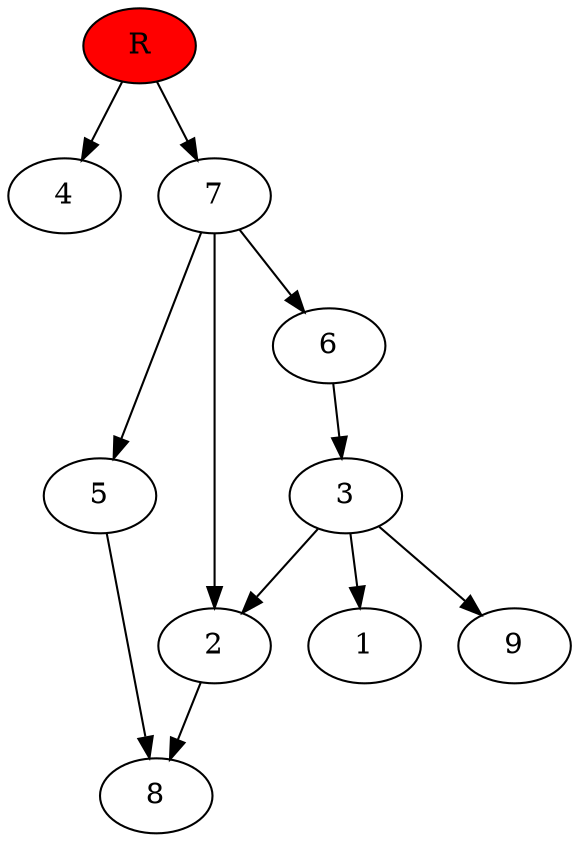 digraph prb20090 {
	1
	2
	3
	4
	5
	6
	7
	8
	R [fillcolor="#ff0000" style=filled]
	2 -> 8
	3 -> 1
	3 -> 2
	3 -> 9
	5 -> 8
	6 -> 3
	7 -> 2
	7 -> 5
	7 -> 6
	R -> 4
	R -> 7
}
